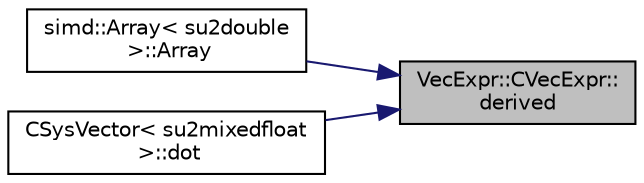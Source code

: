 digraph "VecExpr::CVecExpr::derived"
{
 // LATEX_PDF_SIZE
  edge [fontname="Helvetica",fontsize="10",labelfontname="Helvetica",labelfontsize="10"];
  node [fontname="Helvetica",fontsize="10",shape=record];
  rankdir="RL";
  Node1 [label="VecExpr::CVecExpr::\lderived",height=0.2,width=0.4,color="black", fillcolor="grey75", style="filled", fontcolor="black",tooltip="Cast the expression to Derived, usually to allow evaluation via operator[]."];
  Node1 -> Node2 [dir="back",color="midnightblue",fontsize="10",style="solid",fontname="Helvetica"];
  Node2 [label="simd::Array\< su2double\l \>::Array",height=0.2,width=0.4,color="black", fillcolor="white", style="filled",URL="$classsimd_1_1Array.html#a35937391657426623f619a77023bb08e",tooltip="Copy construct from expression."];
  Node1 -> Node3 [dir="back",color="midnightblue",fontsize="10",style="solid",fontname="Helvetica"];
  Node3 [label="CSysVector\< su2mixedfloat\l \>::dot",height=0.2,width=0.4,color="black", fillcolor="white", style="filled",URL="$classCSysVector.html#a96c613a08177a0f6105a635a92b138b0",tooltip="Dot product between \"this\" and an expression."];
}
